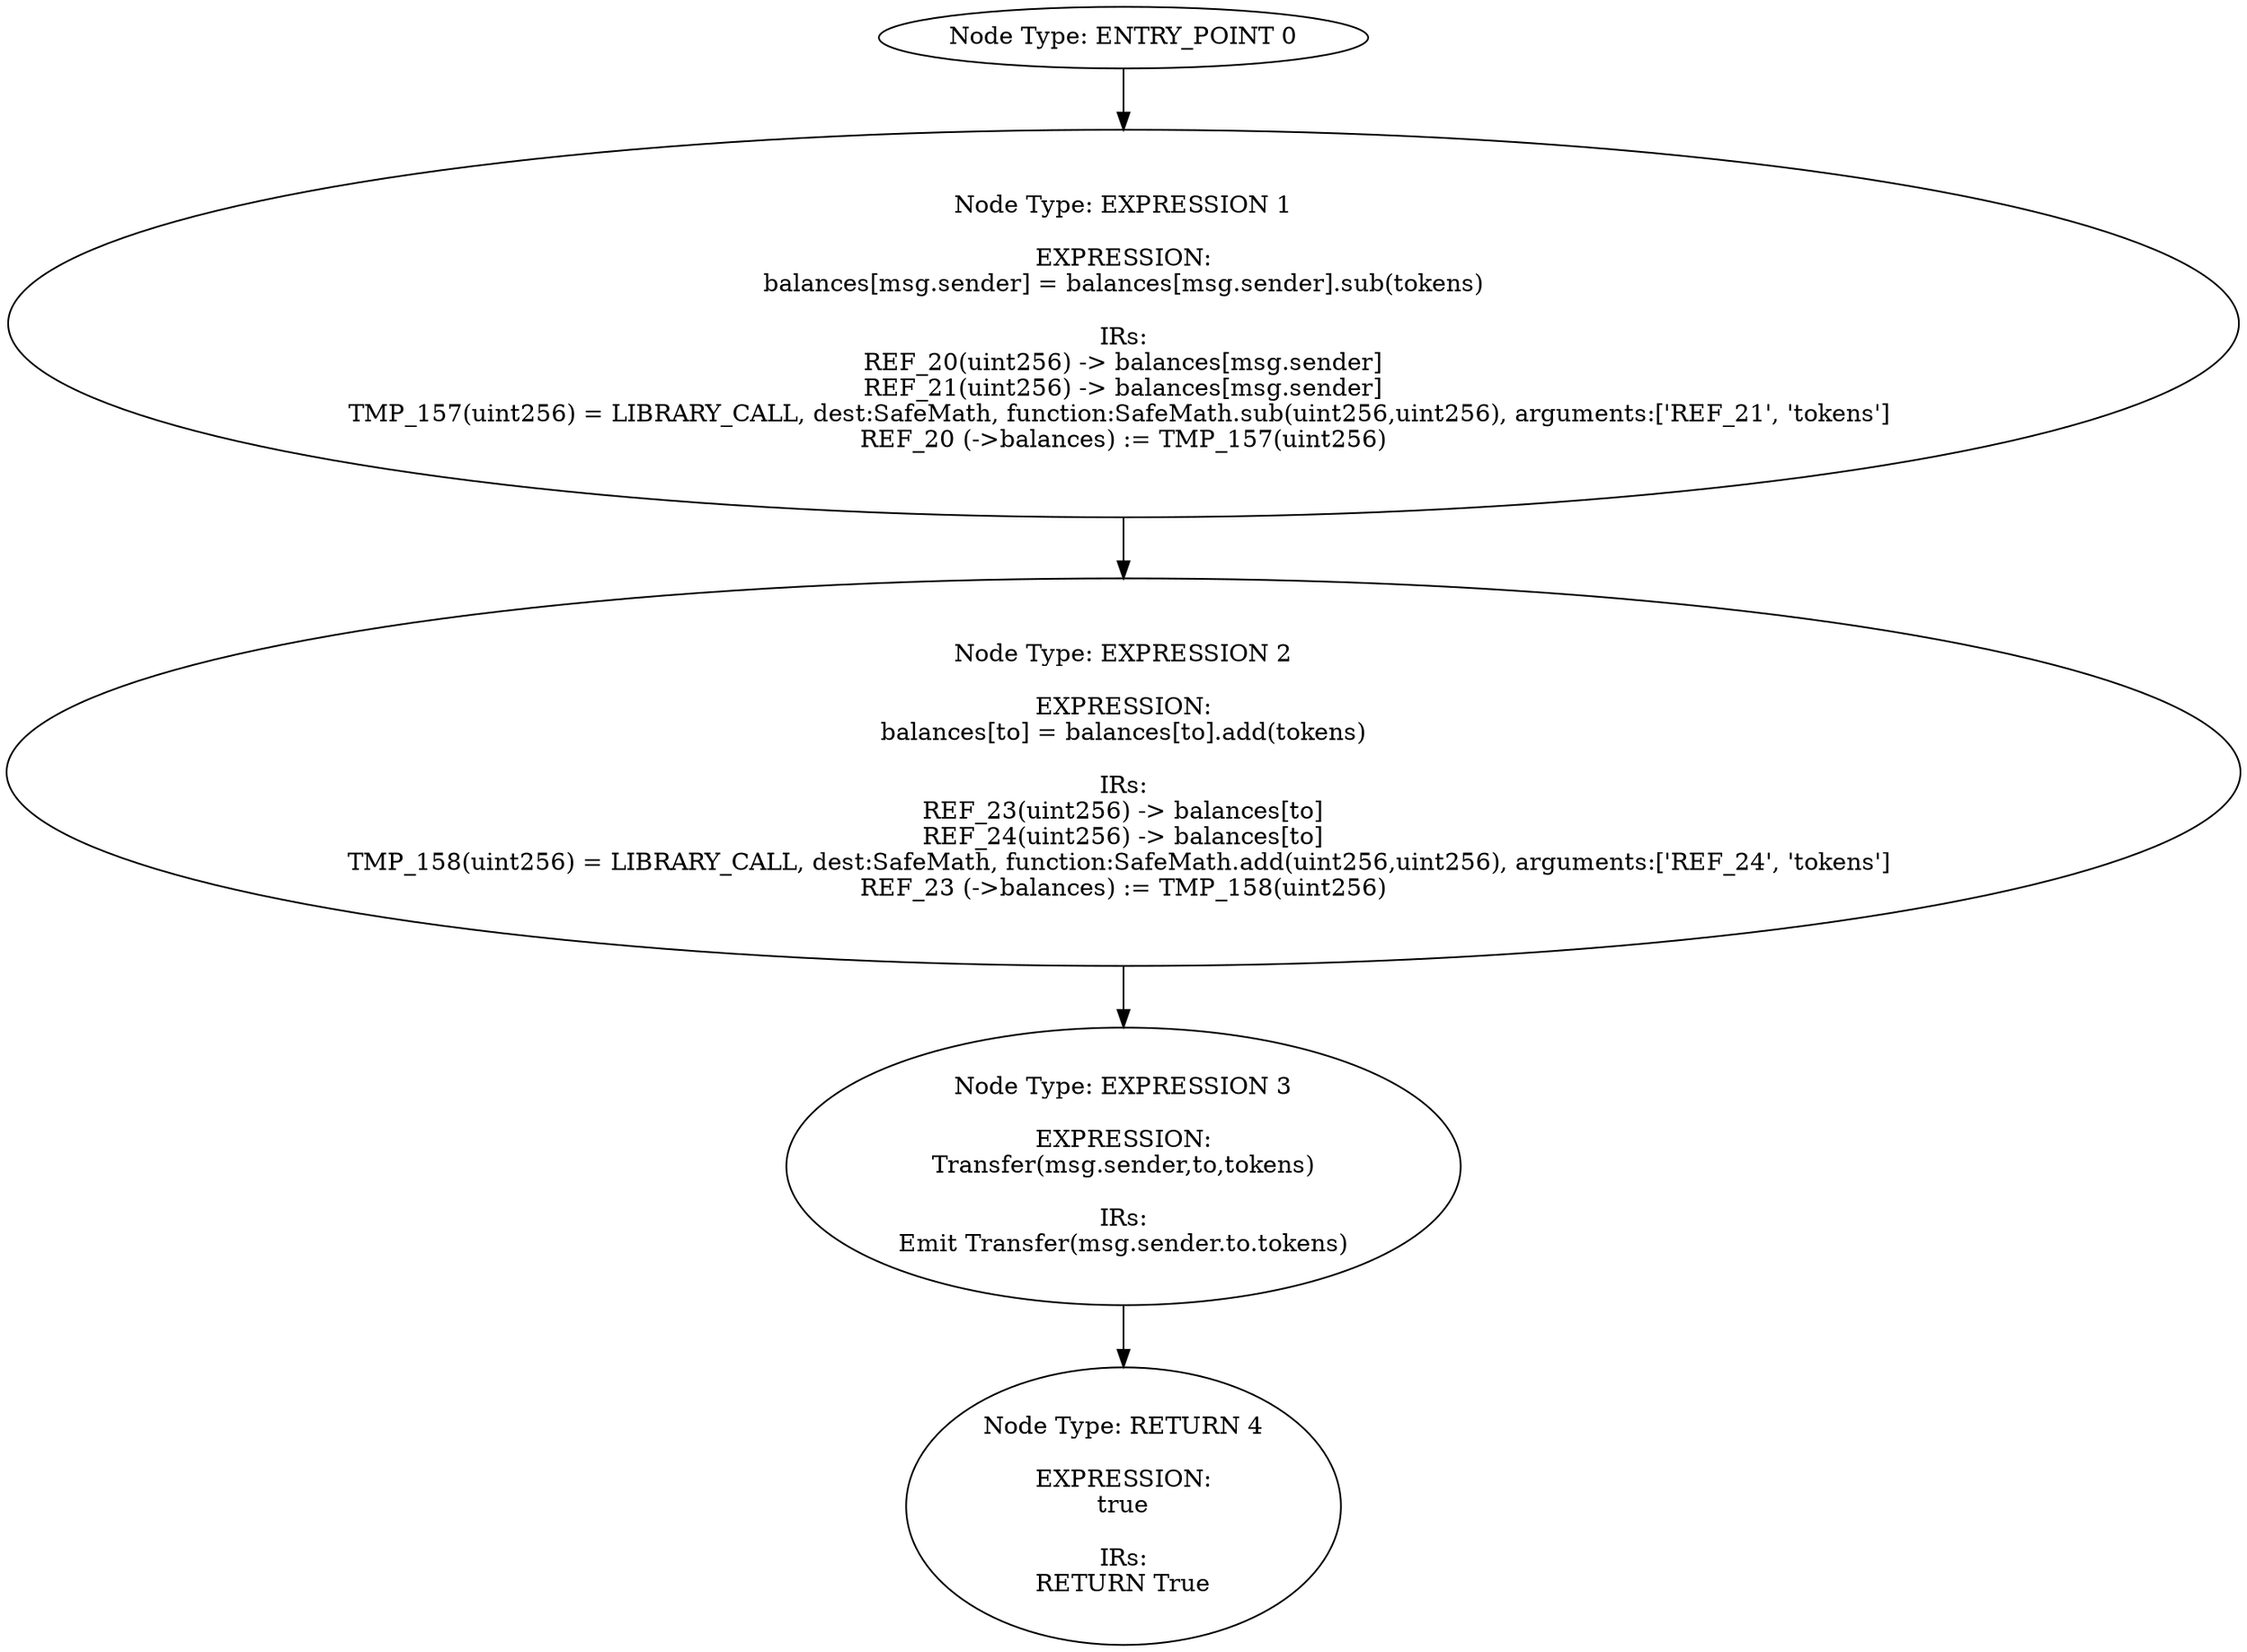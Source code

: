 digraph{
0[label="Node Type: ENTRY_POINT 0
"];
0->1;
1[label="Node Type: EXPRESSION 1

EXPRESSION:
balances[msg.sender] = balances[msg.sender].sub(tokens)

IRs:
REF_20(uint256) -> balances[msg.sender]
REF_21(uint256) -> balances[msg.sender]
TMP_157(uint256) = LIBRARY_CALL, dest:SafeMath, function:SafeMath.sub(uint256,uint256), arguments:['REF_21', 'tokens'] 
REF_20 (->balances) := TMP_157(uint256)"];
1->2;
2[label="Node Type: EXPRESSION 2

EXPRESSION:
balances[to] = balances[to].add(tokens)

IRs:
REF_23(uint256) -> balances[to]
REF_24(uint256) -> balances[to]
TMP_158(uint256) = LIBRARY_CALL, dest:SafeMath, function:SafeMath.add(uint256,uint256), arguments:['REF_24', 'tokens'] 
REF_23 (->balances) := TMP_158(uint256)"];
2->3;
3[label="Node Type: EXPRESSION 3

EXPRESSION:
Transfer(msg.sender,to,tokens)

IRs:
Emit Transfer(msg.sender.to.tokens)"];
3->4;
4[label="Node Type: RETURN 4

EXPRESSION:
true

IRs:
RETURN True"];
}
